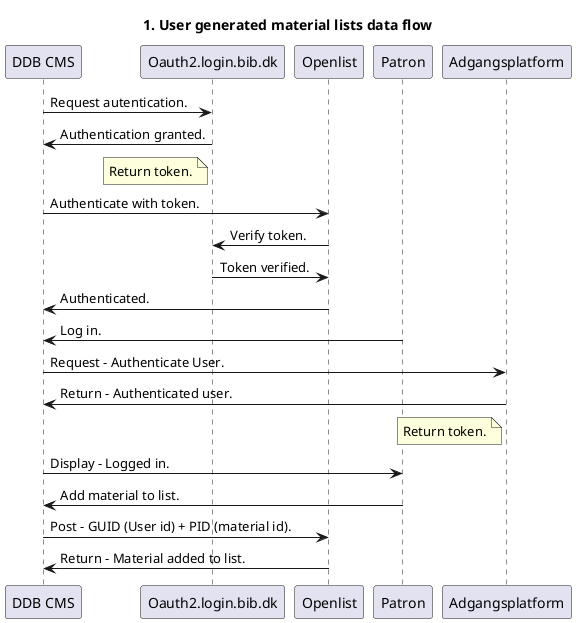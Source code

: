 @startuml
        Title: 1. User generated material lists data flow

            "DDB CMS"->"Oauth2.login.bib.dk": Request autentication.
            "Oauth2.login.bib.dk"->"DDB CMS": Authentication granted.
            Note left of "Oauth2.login.bib.dk": Return token.
            
            "DDB CMS"->"Openlist": Authenticate with token.
            "Openlist"->"Oauth2.login.bib.dk": Verify token.
            "Oauth2.login.bib.dk"->"Openlist": Token verified.
            "Openlist"->"DDB CMS": Authenticated.

            "Patron"->"DDB CMS": Log in.
            "DDB CMS"->"Adgangsplatform": Request - Authenticate User.
            "Adgangsplatform"->"DDB CMS": Return - Authenticated user.
            
            Note left of Adgangsplatform: Return token.
            
            "DDB CMS"->"Patron": Display - Logged in.
            
            "Patron"->"DDB CMS": Add material to list.
            "DDB CMS"->"Openlist": Post - GUID (User id) + PID (material id).
            "Openlist"->"DDB CMS": Return - Material added to list.
            
@enduml